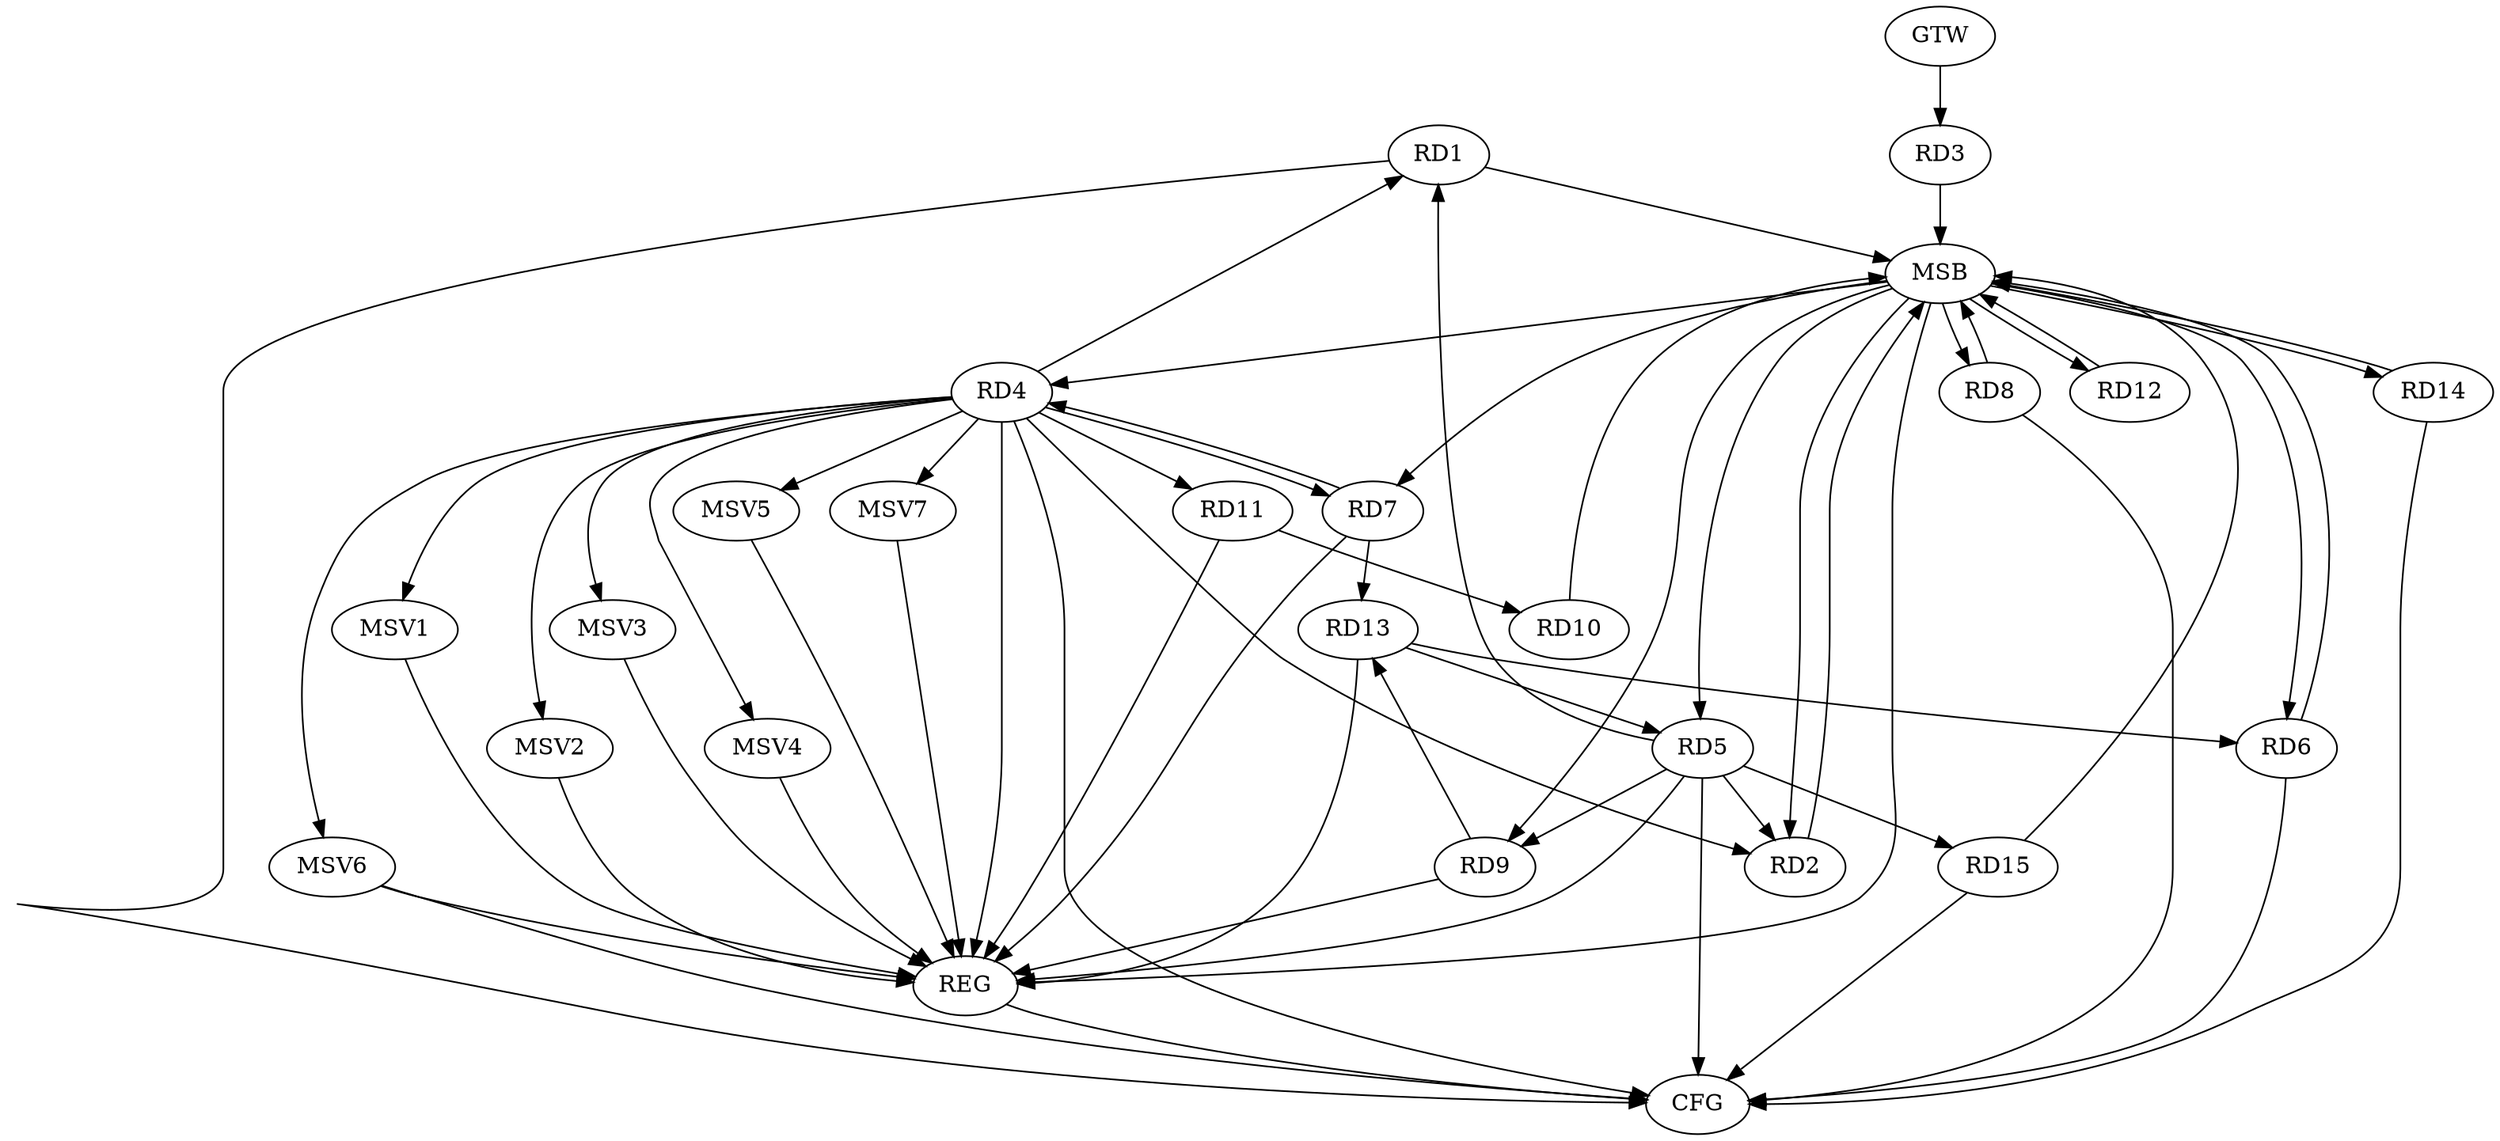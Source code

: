 strict digraph G {
  RD1 [ label="RD1" ];
  RD2 [ label="RD2" ];
  RD3 [ label="RD3" ];
  RD4 [ label="RD4" ];
  RD5 [ label="RD5" ];
  RD6 [ label="RD6" ];
  RD7 [ label="RD7" ];
  RD8 [ label="RD8" ];
  RD9 [ label="RD9" ];
  RD10 [ label="RD10" ];
  RD11 [ label="RD11" ];
  RD12 [ label="RD12" ];
  RD13 [ label="RD13" ];
  RD14 [ label="RD14" ];
  RD15 [ label="RD15" ];
  GTW [ label="GTW" ];
  REG [ label="REG" ];
  MSB [ label="MSB" ];
  CFG [ label="CFG" ];
  MSV1 [ label="MSV1" ];
  MSV2 [ label="MSV2" ];
  MSV3 [ label="MSV3" ];
  MSV4 [ label="MSV4" ];
  MSV5 [ label="MSV5" ];
  MSV6 [ label="MSV6" ];
  MSV7 [ label="MSV7" ];
  RD4 -> RD1;
  RD5 -> RD1;
  RD4 -> RD2;
  RD5 -> RD2;
  RD4 -> RD7;
  RD7 -> RD4;
  RD4 -> RD11;
  RD5 -> RD9;
  RD13 -> RD5;
  RD5 -> RD15;
  RD13 -> RD6;
  RD7 -> RD13;
  RD9 -> RD13;
  RD11 -> RD10;
  GTW -> RD3;
  RD4 -> REG;
  RD5 -> REG;
  RD7 -> REG;
  RD9 -> REG;
  RD11 -> REG;
  RD13 -> REG;
  RD1 -> MSB;
  MSB -> REG;
  RD2 -> MSB;
  MSB -> RD8;
  MSB -> RD9;
  MSB -> RD12;
  RD3 -> MSB;
  MSB -> RD2;
  MSB -> RD4;
  MSB -> RD5;
  MSB -> RD14;
  RD6 -> MSB;
  RD8 -> MSB;
  RD10 -> MSB;
  MSB -> RD7;
  RD12 -> MSB;
  RD14 -> MSB;
  MSB -> RD6;
  RD15 -> MSB;
  RD14 -> CFG;
  RD15 -> CFG;
  RD4 -> CFG;
  RD5 -> CFG;
  RD6 -> CFG;
  RD1 -> CFG;
  RD8 -> CFG;
  REG -> CFG;
  RD4 -> MSV1;
  MSV1 -> REG;
  RD4 -> MSV2;
  MSV2 -> REG;
  RD4 -> MSV3;
  MSV3 -> REG;
  RD4 -> MSV4;
  MSV4 -> REG;
  RD4 -> MSV5;
  MSV5 -> REG;
  RD4 -> MSV6;
  RD4 -> MSV7;
  MSV6 -> REG;
  MSV6 -> CFG;
  MSV7 -> REG;
}
